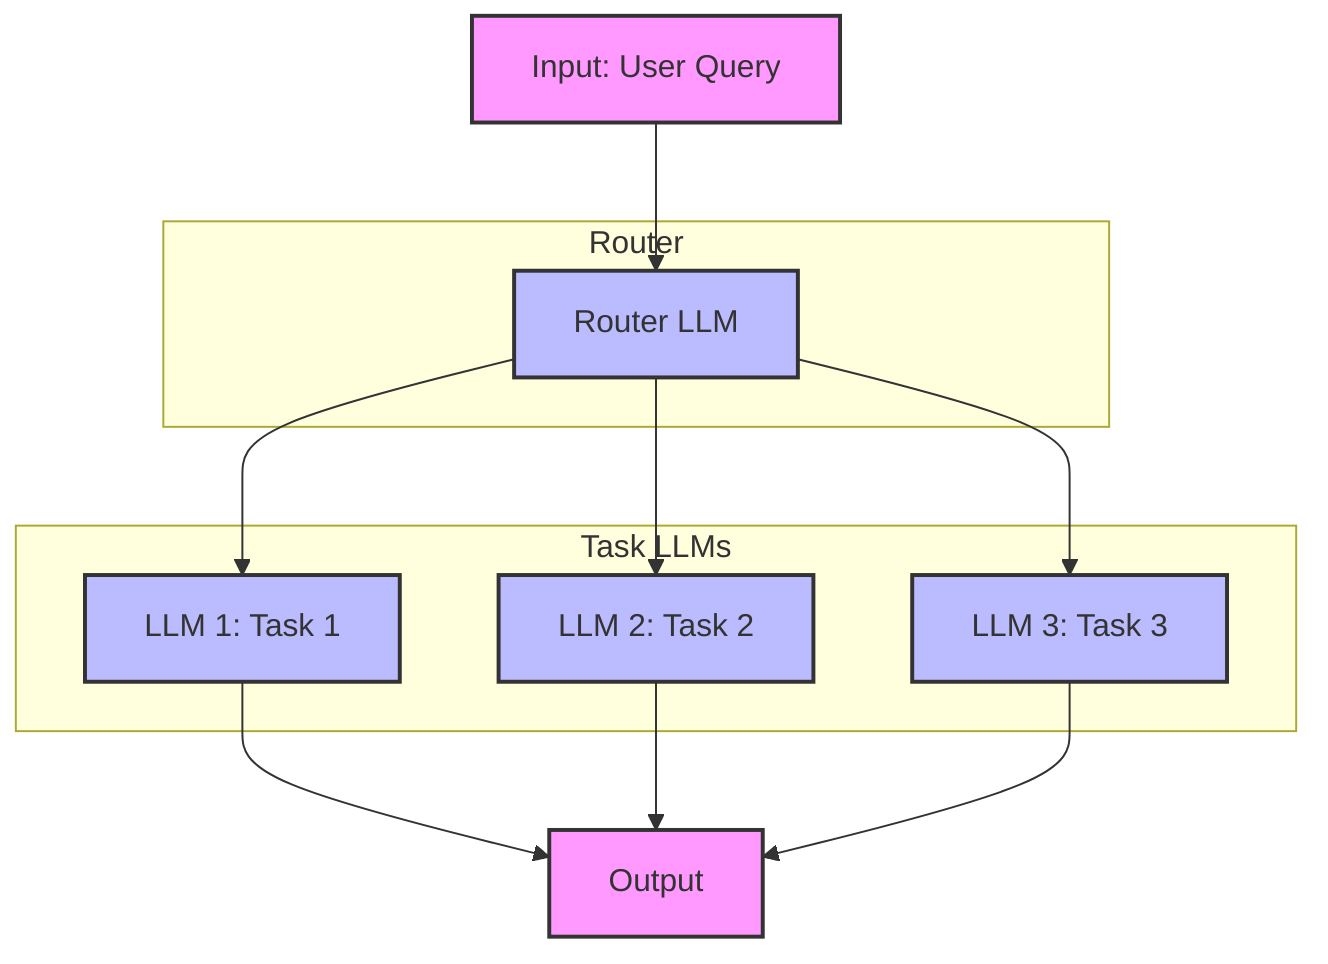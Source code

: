 graph TD
    A[Input: User Query] --> B[Router LLM]
    B --> C[LLM 1: Task 1]
    B --> D[LLM 2: Task 2]
    B --> E[LLM 3: Task 3]
    
    C --> F[Output]
    D --> F
    E --> F
    
    style A fill:#f9f,stroke:#333,stroke-width:2px
    style B fill:#bbf,stroke:#333,stroke-width:2px
    style C fill:#bbf,stroke:#333,stroke-width:2px
    style D fill:#bbf,stroke:#333,stroke-width:2px
    style E fill:#bbf,stroke:#333,stroke-width:2px
    style F fill:#f9f,stroke:#333,stroke-width:2px
    
    subgraph Router
        B
    end
    
    subgraph Task LLMs
        C
        D
        E
    end
    
    classDef default fill:#f9f,stroke:#333,stroke-width:2px
    classDef llm fill:#bbf,stroke:#333,stroke-width:2px
    class B,C,D,E llm